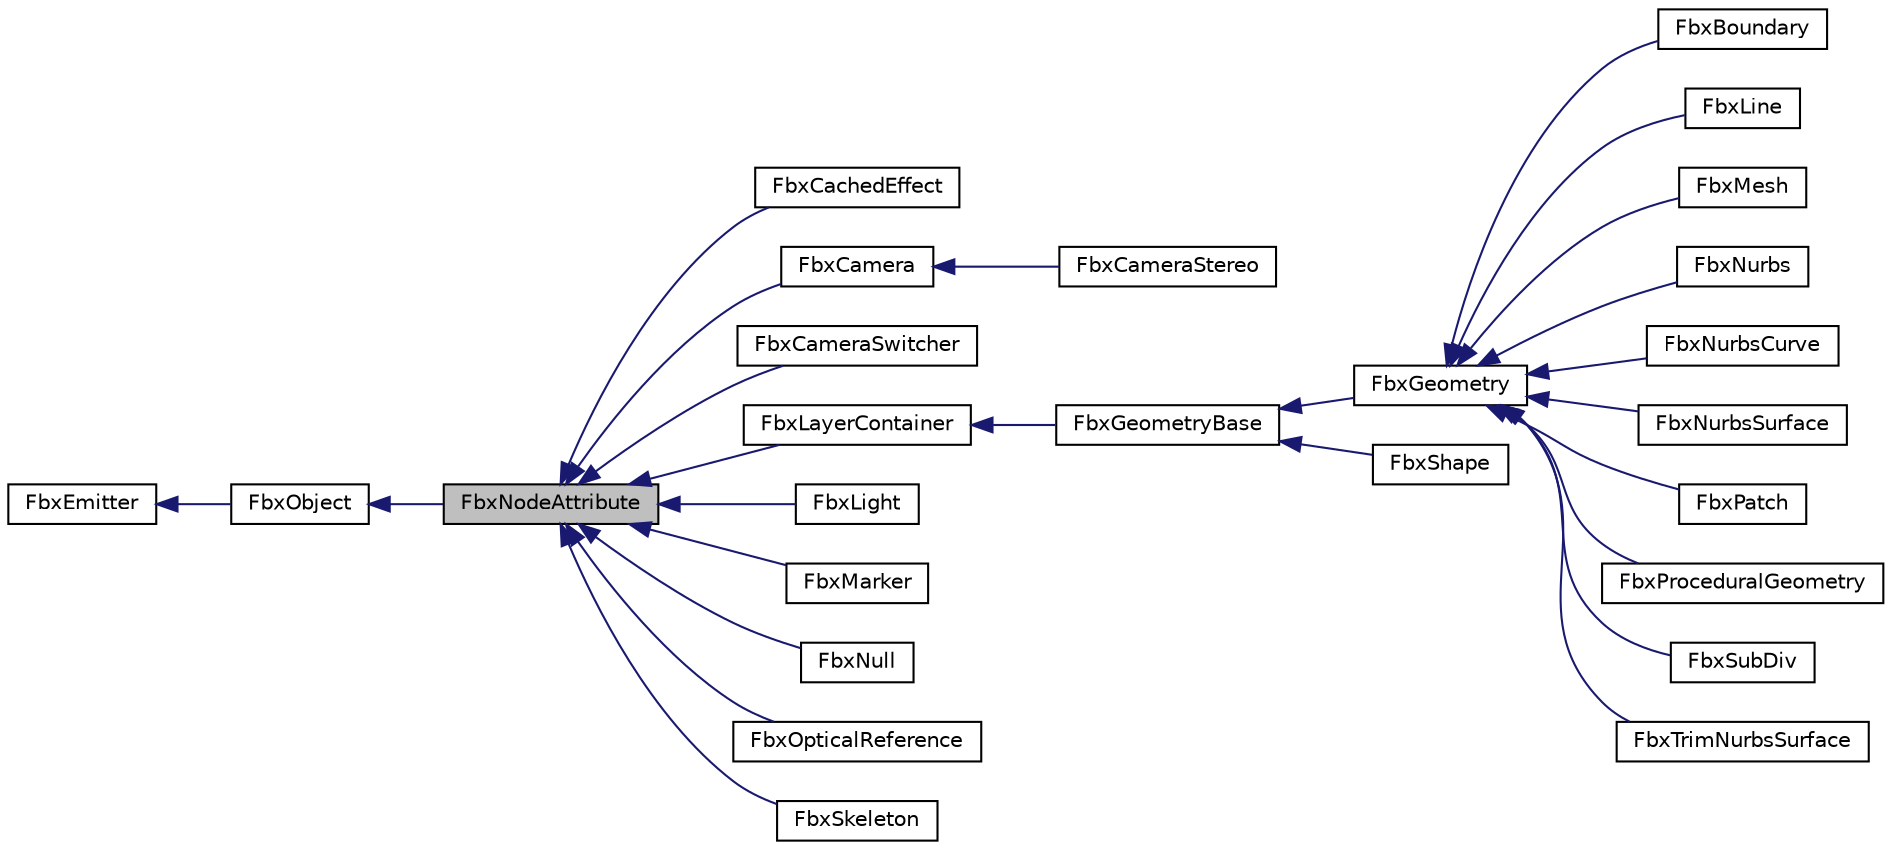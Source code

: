 digraph "FbxNodeAttribute"
{
  edge [fontname="Helvetica",fontsize="10",labelfontname="Helvetica",labelfontsize="10"];
  node [fontname="Helvetica",fontsize="10",shape=record];
  rankdir="LR";
  Node0 [label="FbxNodeAttribute",height=0.2,width=0.4,color="black", fillcolor="grey75", style="filled", fontcolor="black"];
  Node1 -> Node0 [dir="back",color="midnightblue",fontsize="10",style="solid",fontname="Helvetica"];
  Node1 [label="FbxObject",height=0.2,width=0.4,color="black", fillcolor="white", style="filled",URL="$class_fbx_object.html"];
  Node2 -> Node1 [dir="back",color="midnightblue",fontsize="10",style="solid",fontname="Helvetica"];
  Node2 [label="FbxEmitter",height=0.2,width=0.4,color="black", fillcolor="white", style="filled",URL="$class_fbx_emitter.html"];
  Node0 -> Node3 [dir="back",color="midnightblue",fontsize="10",style="solid",fontname="Helvetica"];
  Node3 [label="FbxCachedEffect",height=0.2,width=0.4,color="black", fillcolor="white", style="filled",URL="$class_fbx_cached_effect.html"];
  Node0 -> Node4 [dir="back",color="midnightblue",fontsize="10",style="solid",fontname="Helvetica"];
  Node4 [label="FbxCamera",height=0.2,width=0.4,color="black", fillcolor="white", style="filled",URL="$class_fbx_camera.html"];
  Node4 -> Node5 [dir="back",color="midnightblue",fontsize="10",style="solid",fontname="Helvetica"];
  Node5 [label="FbxCameraStereo",height=0.2,width=0.4,color="black", fillcolor="white", style="filled",URL="$class_fbx_camera_stereo.html"];
  Node0 -> Node6 [dir="back",color="midnightblue",fontsize="10",style="solid",fontname="Helvetica"];
  Node6 [label="FbxCameraSwitcher",height=0.2,width=0.4,color="black", fillcolor="white", style="filled",URL="$class_fbx_camera_switcher.html"];
  Node0 -> Node7 [dir="back",color="midnightblue",fontsize="10",style="solid",fontname="Helvetica"];
  Node7 [label="FbxLayerContainer",height=0.2,width=0.4,color="black", fillcolor="white", style="filled",URL="$class_fbx_layer_container.html",tooltip="Contains a collection of FbxLayer objects. This class is used for managing layers construction..."];
  Node7 -> Node8 [dir="back",color="midnightblue",fontsize="10",style="solid",fontname="Helvetica"];
  Node8 [label="FbxGeometryBase",height=0.2,width=0.4,color="black", fillcolor="white", style="filled",URL="$class_fbx_geometry_base.html"];
  Node8 -> Node9 [dir="back",color="midnightblue",fontsize="10",style="solid",fontname="Helvetica"];
  Node9 [label="FbxGeometry",height=0.2,width=0.4,color="black", fillcolor="white", style="filled",URL="$class_fbx_geometry.html"];
  Node9 -> Node10 [dir="back",color="midnightblue",fontsize="10",style="solid",fontname="Helvetica"];
  Node10 [label="FbxBoundary",height=0.2,width=0.4,color="black", fillcolor="white", style="filled",URL="$class_fbx_boundary.html"];
  Node9 -> Node11 [dir="back",color="midnightblue",fontsize="10",style="solid",fontname="Helvetica"];
  Node11 [label="FbxLine",height=0.2,width=0.4,color="black", fillcolor="white", style="filled",URL="$class_fbx_line.html"];
  Node9 -> Node12 [dir="back",color="midnightblue",fontsize="10",style="solid",fontname="Helvetica"];
  Node12 [label="FbxMesh",height=0.2,width=0.4,color="black", fillcolor="white", style="filled",URL="$class_fbx_mesh.html"];
  Node9 -> Node13 [dir="back",color="midnightblue",fontsize="10",style="solid",fontname="Helvetica"];
  Node13 [label="FbxNurbs",height=0.2,width=0.4,color="black", fillcolor="white", style="filled",URL="$class_fbx_nurbs.html"];
  Node9 -> Node14 [dir="back",color="midnightblue",fontsize="10",style="solid",fontname="Helvetica"];
  Node14 [label="FbxNurbsCurve",height=0.2,width=0.4,color="black", fillcolor="white", style="filled",URL="$class_fbx_nurbs_curve.html"];
  Node9 -> Node15 [dir="back",color="midnightblue",fontsize="10",style="solid",fontname="Helvetica"];
  Node15 [label="FbxNurbsSurface",height=0.2,width=0.4,color="black", fillcolor="white", style="filled",URL="$class_fbx_nurbs_surface.html"];
  Node9 -> Node16 [dir="back",color="midnightblue",fontsize="10",style="solid",fontname="Helvetica"];
  Node16 [label="FbxPatch",height=0.2,width=0.4,color="black", fillcolor="white", style="filled",URL="$class_fbx_patch.html"];
  Node9 -> Node17 [dir="back",color="midnightblue",fontsize="10",style="solid",fontname="Helvetica"];
  Node17 [label="FbxProceduralGeometry",height=0.2,width=0.4,color="black", fillcolor="white", style="filled",URL="$class_fbx_procedural_geometry.html"];
  Node9 -> Node18 [dir="back",color="midnightblue",fontsize="10",style="solid",fontname="Helvetica"];
  Node18 [label="FbxSubDiv",height=0.2,width=0.4,color="black", fillcolor="white", style="filled",URL="$class_fbx_sub_div.html"];
  Node9 -> Node19 [dir="back",color="midnightblue",fontsize="10",style="solid",fontname="Helvetica"];
  Node19 [label="FbxTrimNurbsSurface",height=0.2,width=0.4,color="black", fillcolor="white", style="filled",URL="$class_fbx_trim_nurbs_surface.html"];
  Node8 -> Node20 [dir="back",color="midnightblue",fontsize="10",style="solid",fontname="Helvetica"];
  Node20 [label="FbxShape",height=0.2,width=0.4,color="black", fillcolor="white", style="filled",URL="$class_fbx_shape.html"];
  Node0 -> Node21 [dir="back",color="midnightblue",fontsize="10",style="solid",fontname="Helvetica"];
  Node21 [label="FbxLight",height=0.2,width=0.4,color="black", fillcolor="white", style="filled",URL="$class_fbx_light.html",tooltip="This node attribute contains methods for accessing the properties of a light. "];
  Node0 -> Node22 [dir="back",color="midnightblue",fontsize="10",style="solid",fontname="Helvetica"];
  Node22 [label="FbxMarker",height=0.2,width=0.4,color="black", fillcolor="white", style="filled",URL="$class_fbx_marker.html"];
  Node0 -> Node23 [dir="back",color="midnightblue",fontsize="10",style="solid",fontname="Helvetica"];
  Node23 [label="FbxNull",height=0.2,width=0.4,color="black", fillcolor="white", style="filled",URL="$class_fbx_null.html",tooltip="This node attribute contains the properties of a null node. "];
  Node0 -> Node24 [dir="back",color="midnightblue",fontsize="10",style="solid",fontname="Helvetica"];
  Node24 [label="FbxOpticalReference",height=0.2,width=0.4,color="black", fillcolor="white", style="filled",URL="$class_fbx_optical_reference.html",tooltip="This node attribute contains the properties of an optical reference.Mainly used for optical motion ca..."];
  Node0 -> Node25 [dir="back",color="midnightblue",fontsize="10",style="solid",fontname="Helvetica"];
  Node25 [label="FbxSkeleton",height=0.2,width=0.4,color="black", fillcolor="white", style="filled",URL="$class_fbx_skeleton.html"];
}
